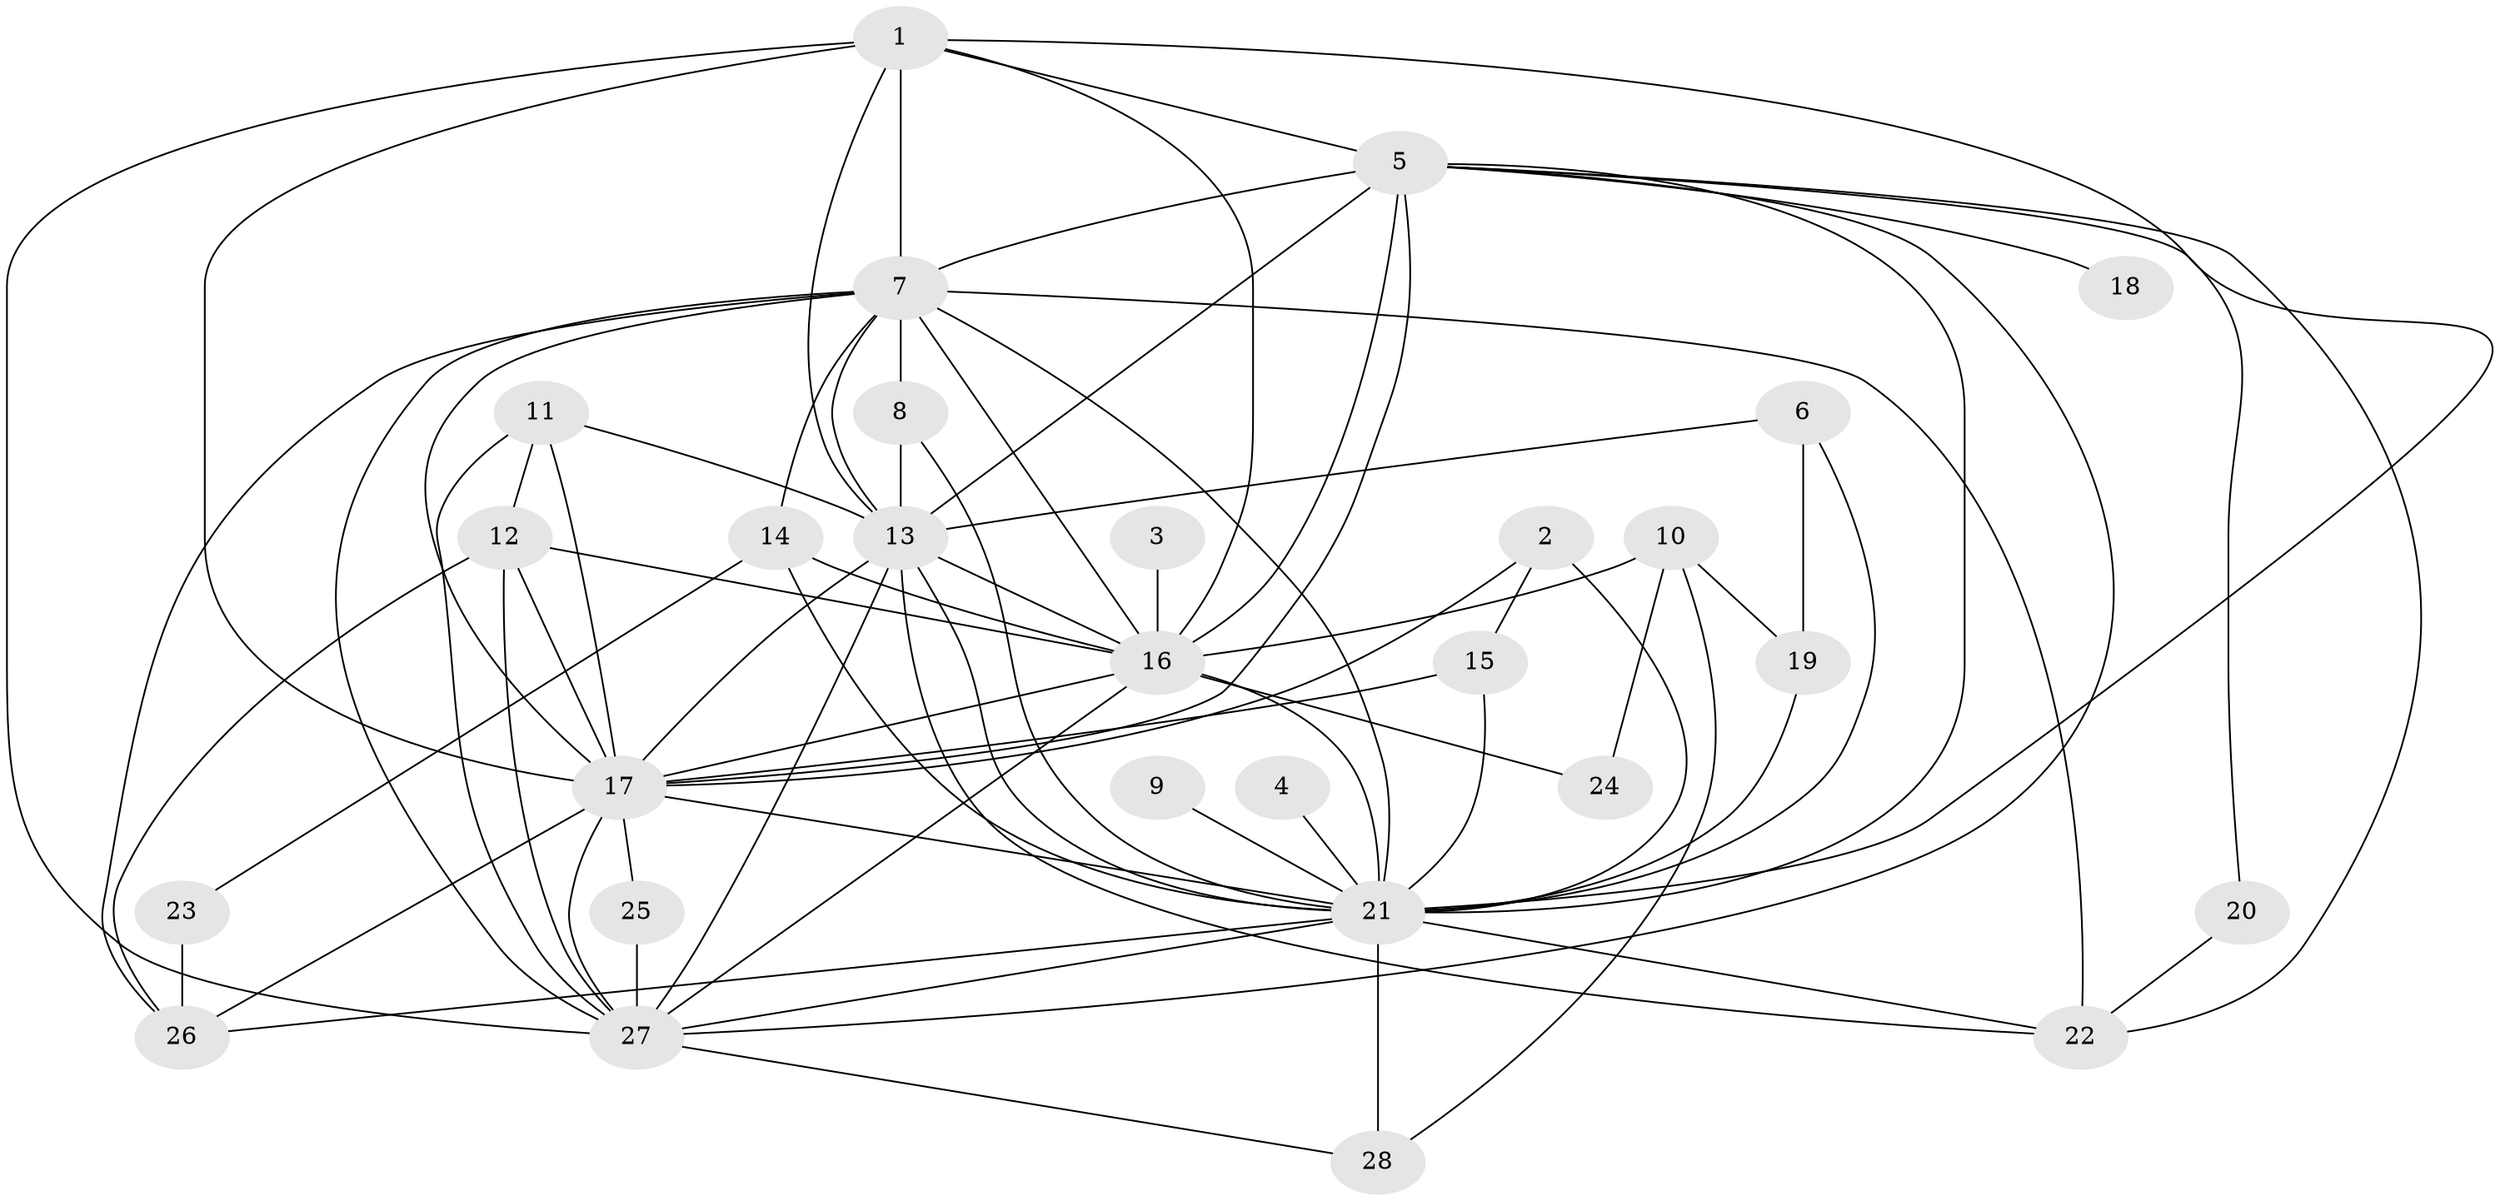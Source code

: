// original degree distribution, {15: 0.03636363636363636, 16: 0.03636363636363636, 11: 0.03636363636363636, 13: 0.01818181818181818, 25: 0.01818181818181818, 14: 0.01818181818181818, 17: 0.01818181818181818, 4: 0.07272727272727272, 5: 0.05454545454545454, 3: 0.18181818181818182, 2: 0.509090909090909}
// Generated by graph-tools (version 1.1) at 2025/01/03/09/25 03:01:16]
// undirected, 28 vertices, 75 edges
graph export_dot {
graph [start="1"]
  node [color=gray90,style=filled];
  1;
  2;
  3;
  4;
  5;
  6;
  7;
  8;
  9;
  10;
  11;
  12;
  13;
  14;
  15;
  16;
  17;
  18;
  19;
  20;
  21;
  22;
  23;
  24;
  25;
  26;
  27;
  28;
  1 -- 5 [weight=2.0];
  1 -- 7 [weight=3.0];
  1 -- 13 [weight=2.0];
  1 -- 16 [weight=5.0];
  1 -- 17 [weight=3.0];
  1 -- 21 [weight=2.0];
  1 -- 27 [weight=3.0];
  2 -- 15 [weight=1.0];
  2 -- 17 [weight=1.0];
  2 -- 21 [weight=1.0];
  3 -- 16 [weight=2.0];
  4 -- 21 [weight=1.0];
  5 -- 7 [weight=2.0];
  5 -- 13 [weight=1.0];
  5 -- 16 [weight=2.0];
  5 -- 17 [weight=1.0];
  5 -- 18 [weight=1.0];
  5 -- 20 [weight=1.0];
  5 -- 21 [weight=2.0];
  5 -- 22 [weight=1.0];
  5 -- 27 [weight=1.0];
  6 -- 13 [weight=1.0];
  6 -- 19 [weight=1.0];
  6 -- 21 [weight=1.0];
  7 -- 8 [weight=1.0];
  7 -- 13 [weight=2.0];
  7 -- 14 [weight=1.0];
  7 -- 16 [weight=3.0];
  7 -- 17 [weight=1.0];
  7 -- 21 [weight=1.0];
  7 -- 22 [weight=1.0];
  7 -- 26 [weight=1.0];
  7 -- 27 [weight=1.0];
  8 -- 13 [weight=1.0];
  8 -- 21 [weight=1.0];
  9 -- 21 [weight=1.0];
  10 -- 16 [weight=3.0];
  10 -- 19 [weight=1.0];
  10 -- 24 [weight=1.0];
  10 -- 28 [weight=1.0];
  11 -- 12 [weight=1.0];
  11 -- 13 [weight=1.0];
  11 -- 17 [weight=1.0];
  11 -- 27 [weight=1.0];
  12 -- 16 [weight=1.0];
  12 -- 17 [weight=1.0];
  12 -- 26 [weight=1.0];
  12 -- 27 [weight=1.0];
  13 -- 16 [weight=2.0];
  13 -- 17 [weight=1.0];
  13 -- 21 [weight=1.0];
  13 -- 22 [weight=1.0];
  13 -- 27 [weight=1.0];
  14 -- 16 [weight=1.0];
  14 -- 21 [weight=2.0];
  14 -- 23 [weight=1.0];
  15 -- 17 [weight=1.0];
  15 -- 21 [weight=1.0];
  16 -- 17 [weight=2.0];
  16 -- 21 [weight=2.0];
  16 -- 24 [weight=2.0];
  16 -- 27 [weight=2.0];
  17 -- 21 [weight=1.0];
  17 -- 25 [weight=1.0];
  17 -- 26 [weight=1.0];
  17 -- 27 [weight=1.0];
  19 -- 21 [weight=1.0];
  20 -- 22 [weight=1.0];
  21 -- 22 [weight=1.0];
  21 -- 26 [weight=1.0];
  21 -- 27 [weight=1.0];
  21 -- 28 [weight=1.0];
  23 -- 26 [weight=1.0];
  25 -- 27 [weight=2.0];
  27 -- 28 [weight=1.0];
}
